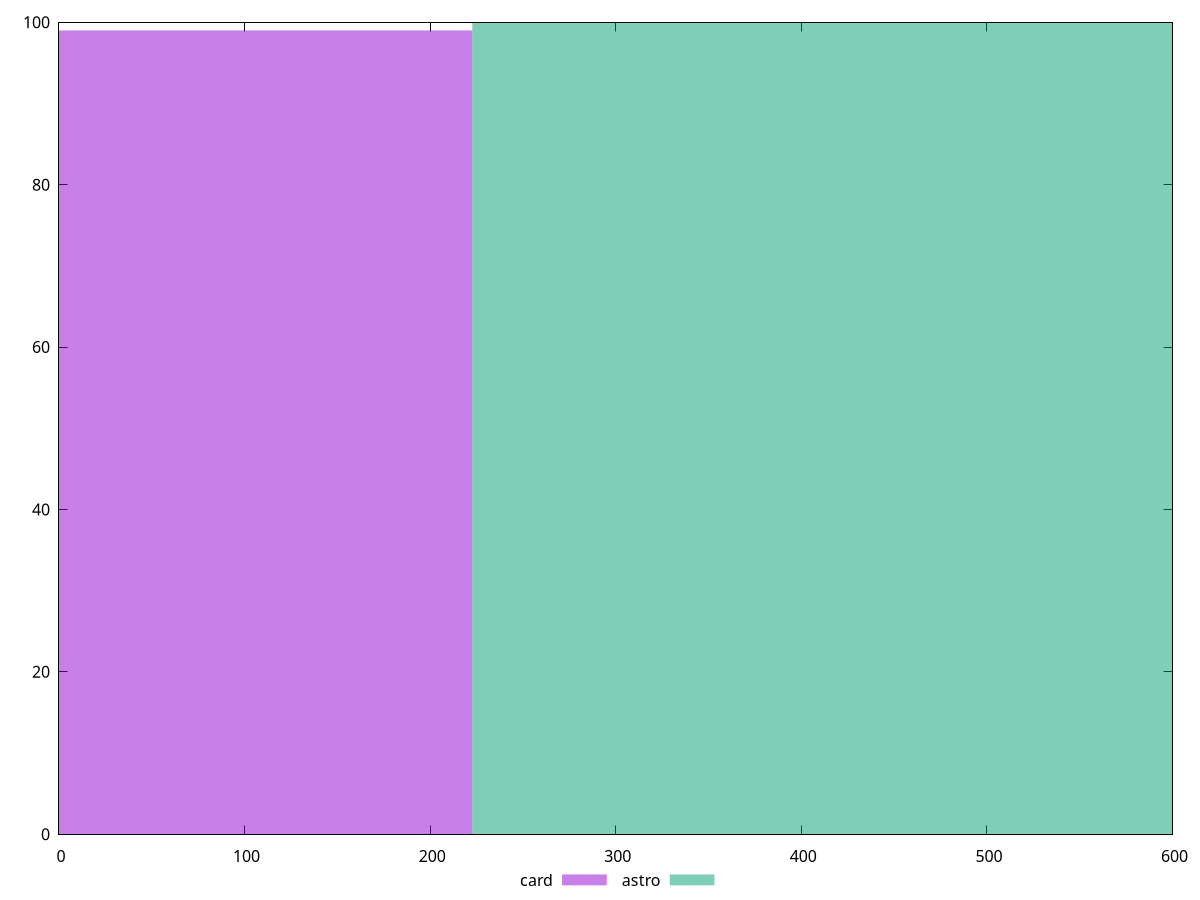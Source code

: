 reset

$card <<EOF
0 99
EOF

$astro <<EOF
445.40013747768035 100
EOF

set key outside below
set boxwidth 445.40013747768035
set xrange [0:600]
set yrange [0:100]
set trange [0:100]
set style fill transparent solid 0.5 noborder
set terminal svg size 640, 500 enhanced background rgb 'white'
set output "reports/report_00030_2021-02-24T20-42-31.540Z/unused-css-rules/comparison/histogram/2_vs_3.svg"

plot $card title "card" with boxes, \
     $astro title "astro" with boxes

reset
